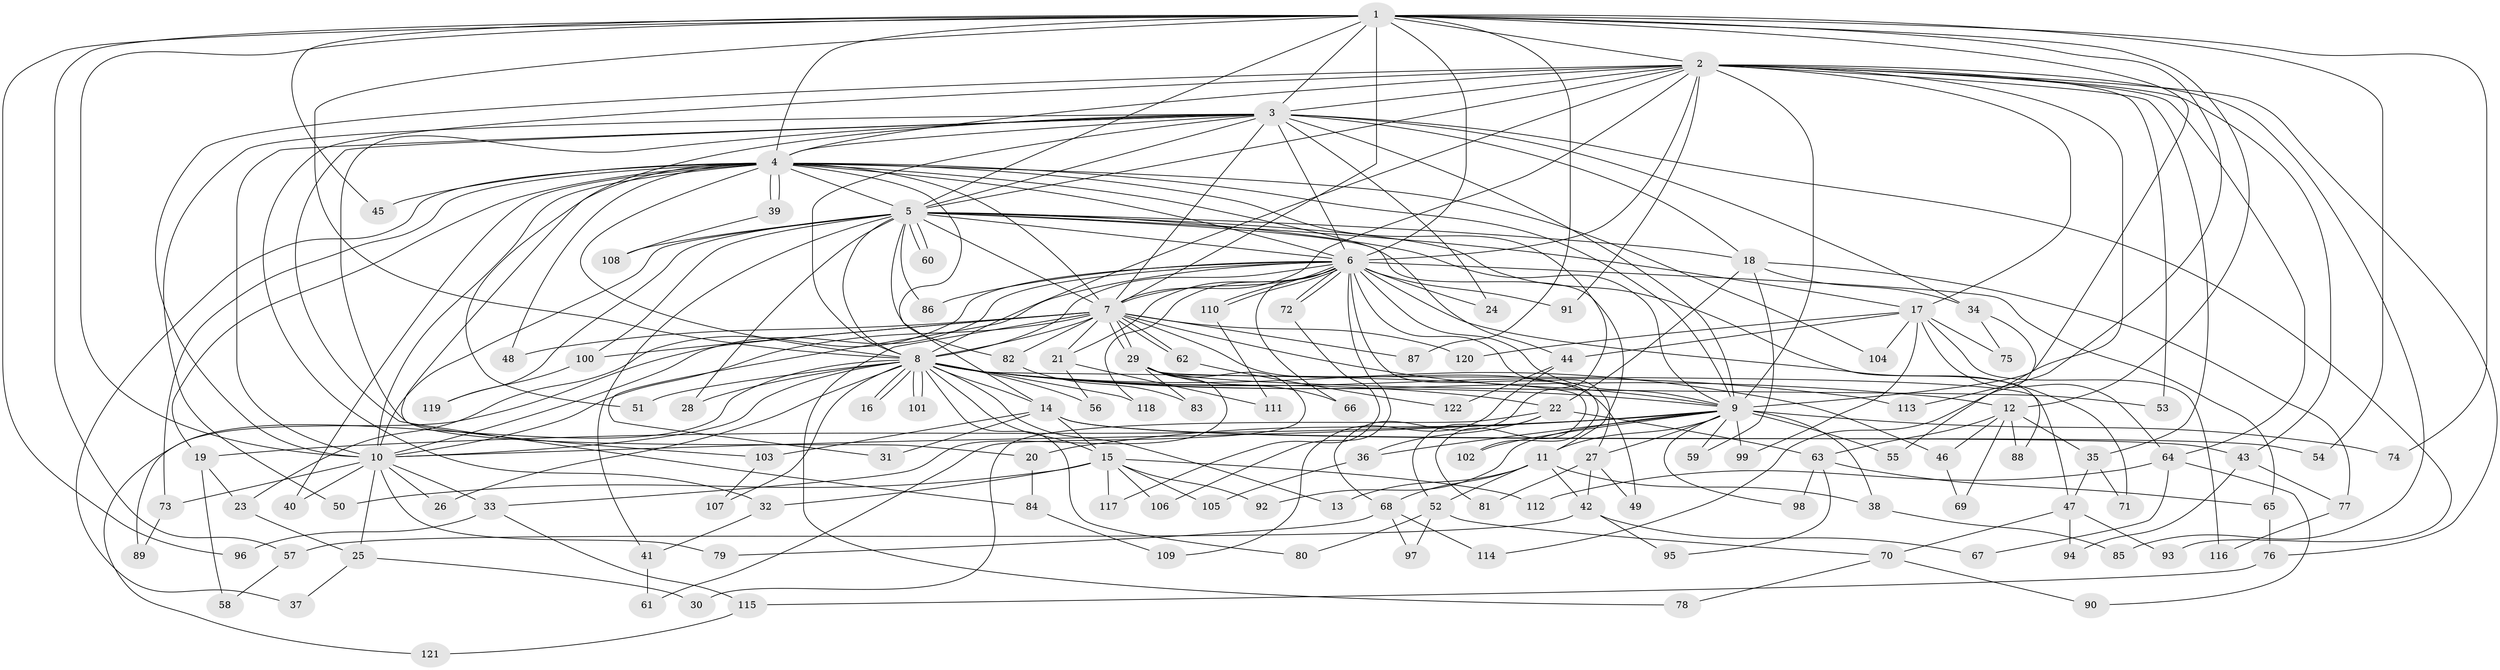 // coarse degree distribution, {16: 0.011494252873563218, 20: 0.011494252873563218, 17: 0.011494252873563218, 22: 0.022988505747126436, 18: 0.011494252873563218, 24: 0.011494252873563218, 29: 0.011494252873563218, 21: 0.011494252873563218, 15: 0.011494252873563218, 9: 0.034482758620689655, 6: 0.034482758620689655, 2: 0.5402298850574713, 11: 0.011494252873563218, 7: 0.022988505747126436, 4: 0.06896551724137931, 3: 0.11494252873563218, 5: 0.04597701149425287, 8: 0.011494252873563218}
// Generated by graph-tools (version 1.1) at 2025/23/03/03/25 07:23:39]
// undirected, 122 vertices, 269 edges
graph export_dot {
graph [start="1"]
  node [color=gray90,style=filled];
  1;
  2;
  3;
  4;
  5;
  6;
  7;
  8;
  9;
  10;
  11;
  12;
  13;
  14;
  15;
  16;
  17;
  18;
  19;
  20;
  21;
  22;
  23;
  24;
  25;
  26;
  27;
  28;
  29;
  30;
  31;
  32;
  33;
  34;
  35;
  36;
  37;
  38;
  39;
  40;
  41;
  42;
  43;
  44;
  45;
  46;
  47;
  48;
  49;
  50;
  51;
  52;
  53;
  54;
  55;
  56;
  57;
  58;
  59;
  60;
  61;
  62;
  63;
  64;
  65;
  66;
  67;
  68;
  69;
  70;
  71;
  72;
  73;
  74;
  75;
  76;
  77;
  78;
  79;
  80;
  81;
  82;
  83;
  84;
  85;
  86;
  87;
  88;
  89;
  90;
  91;
  92;
  93;
  94;
  95;
  96;
  97;
  98;
  99;
  100;
  101;
  102;
  103;
  104;
  105;
  106;
  107;
  108;
  109;
  110;
  111;
  112;
  113;
  114;
  115;
  116;
  117;
  118;
  119;
  120;
  121;
  122;
  1 -- 2;
  1 -- 3;
  1 -- 4;
  1 -- 5;
  1 -- 6;
  1 -- 7;
  1 -- 8;
  1 -- 9;
  1 -- 10;
  1 -- 12;
  1 -- 45;
  1 -- 54;
  1 -- 57;
  1 -- 74;
  1 -- 87;
  1 -- 96;
  1 -- 113;
  2 -- 3;
  2 -- 4;
  2 -- 5;
  2 -- 6;
  2 -- 7;
  2 -- 8;
  2 -- 9;
  2 -- 10;
  2 -- 17;
  2 -- 32;
  2 -- 35;
  2 -- 43;
  2 -- 53;
  2 -- 64;
  2 -- 76;
  2 -- 85;
  2 -- 91;
  2 -- 114;
  3 -- 4;
  3 -- 5;
  3 -- 6;
  3 -- 7;
  3 -- 8;
  3 -- 9;
  3 -- 10;
  3 -- 18;
  3 -- 20;
  3 -- 24;
  3 -- 34;
  3 -- 50;
  3 -- 51;
  3 -- 84;
  3 -- 93;
  4 -- 5;
  4 -- 6;
  4 -- 7;
  4 -- 8;
  4 -- 9;
  4 -- 10;
  4 -- 14;
  4 -- 19;
  4 -- 37;
  4 -- 39;
  4 -- 39;
  4 -- 40;
  4 -- 44;
  4 -- 45;
  4 -- 48;
  4 -- 68;
  4 -- 73;
  4 -- 103;
  4 -- 104;
  5 -- 6;
  5 -- 7;
  5 -- 8;
  5 -- 9;
  5 -- 10;
  5 -- 11;
  5 -- 17;
  5 -- 18;
  5 -- 28;
  5 -- 41;
  5 -- 60;
  5 -- 60;
  5 -- 82;
  5 -- 86;
  5 -- 88;
  5 -- 100;
  5 -- 108;
  5 -- 119;
  6 -- 7;
  6 -- 8;
  6 -- 9;
  6 -- 10;
  6 -- 21;
  6 -- 23;
  6 -- 24;
  6 -- 27;
  6 -- 31;
  6 -- 65;
  6 -- 66;
  6 -- 71;
  6 -- 72;
  6 -- 72;
  6 -- 86;
  6 -- 91;
  6 -- 102;
  6 -- 106;
  6 -- 110;
  6 -- 110;
  6 -- 118;
  7 -- 8;
  7 -- 9;
  7 -- 10;
  7 -- 21;
  7 -- 29;
  7 -- 29;
  7 -- 48;
  7 -- 49;
  7 -- 62;
  7 -- 62;
  7 -- 78;
  7 -- 82;
  7 -- 87;
  7 -- 89;
  7 -- 100;
  7 -- 120;
  8 -- 9;
  8 -- 10;
  8 -- 12;
  8 -- 13;
  8 -- 14;
  8 -- 15;
  8 -- 16;
  8 -- 16;
  8 -- 22;
  8 -- 26;
  8 -- 28;
  8 -- 46;
  8 -- 51;
  8 -- 56;
  8 -- 80;
  8 -- 81;
  8 -- 101;
  8 -- 101;
  8 -- 107;
  8 -- 113;
  8 -- 118;
  8 -- 121;
  9 -- 10;
  9 -- 11;
  9 -- 19;
  9 -- 20;
  9 -- 27;
  9 -- 36;
  9 -- 38;
  9 -- 55;
  9 -- 59;
  9 -- 74;
  9 -- 92;
  9 -- 98;
  9 -- 99;
  9 -- 102;
  10 -- 25;
  10 -- 26;
  10 -- 33;
  10 -- 40;
  10 -- 73;
  10 -- 79;
  11 -- 13;
  11 -- 38;
  11 -- 42;
  11 -- 52;
  11 -- 68;
  12 -- 35;
  12 -- 46;
  12 -- 63;
  12 -- 69;
  12 -- 88;
  14 -- 15;
  14 -- 31;
  14 -- 43;
  14 -- 54;
  14 -- 103;
  15 -- 32;
  15 -- 50;
  15 -- 92;
  15 -- 105;
  15 -- 106;
  15 -- 112;
  15 -- 117;
  17 -- 44;
  17 -- 64;
  17 -- 75;
  17 -- 99;
  17 -- 104;
  17 -- 116;
  17 -- 120;
  18 -- 22;
  18 -- 34;
  18 -- 59;
  18 -- 77;
  19 -- 23;
  19 -- 58;
  20 -- 84;
  21 -- 56;
  21 -- 111;
  22 -- 30;
  22 -- 36;
  22 -- 52;
  22 -- 63;
  23 -- 25;
  25 -- 30;
  25 -- 37;
  27 -- 42;
  27 -- 49;
  27 -- 81;
  29 -- 33;
  29 -- 47;
  29 -- 53;
  29 -- 61;
  29 -- 66;
  29 -- 83;
  32 -- 41;
  33 -- 96;
  33 -- 115;
  34 -- 55;
  34 -- 75;
  35 -- 47;
  35 -- 71;
  36 -- 105;
  38 -- 85;
  39 -- 108;
  41 -- 61;
  42 -- 57;
  42 -- 67;
  42 -- 95;
  43 -- 77;
  43 -- 94;
  44 -- 109;
  44 -- 122;
  46 -- 69;
  47 -- 70;
  47 -- 93;
  47 -- 94;
  52 -- 70;
  52 -- 80;
  52 -- 97;
  57 -- 58;
  62 -- 122;
  63 -- 65;
  63 -- 95;
  63 -- 98;
  64 -- 67;
  64 -- 90;
  64 -- 112;
  65 -- 76;
  68 -- 79;
  68 -- 97;
  68 -- 114;
  70 -- 78;
  70 -- 90;
  72 -- 117;
  73 -- 89;
  76 -- 115;
  77 -- 116;
  82 -- 83;
  84 -- 109;
  100 -- 119;
  103 -- 107;
  110 -- 111;
  115 -- 121;
}
